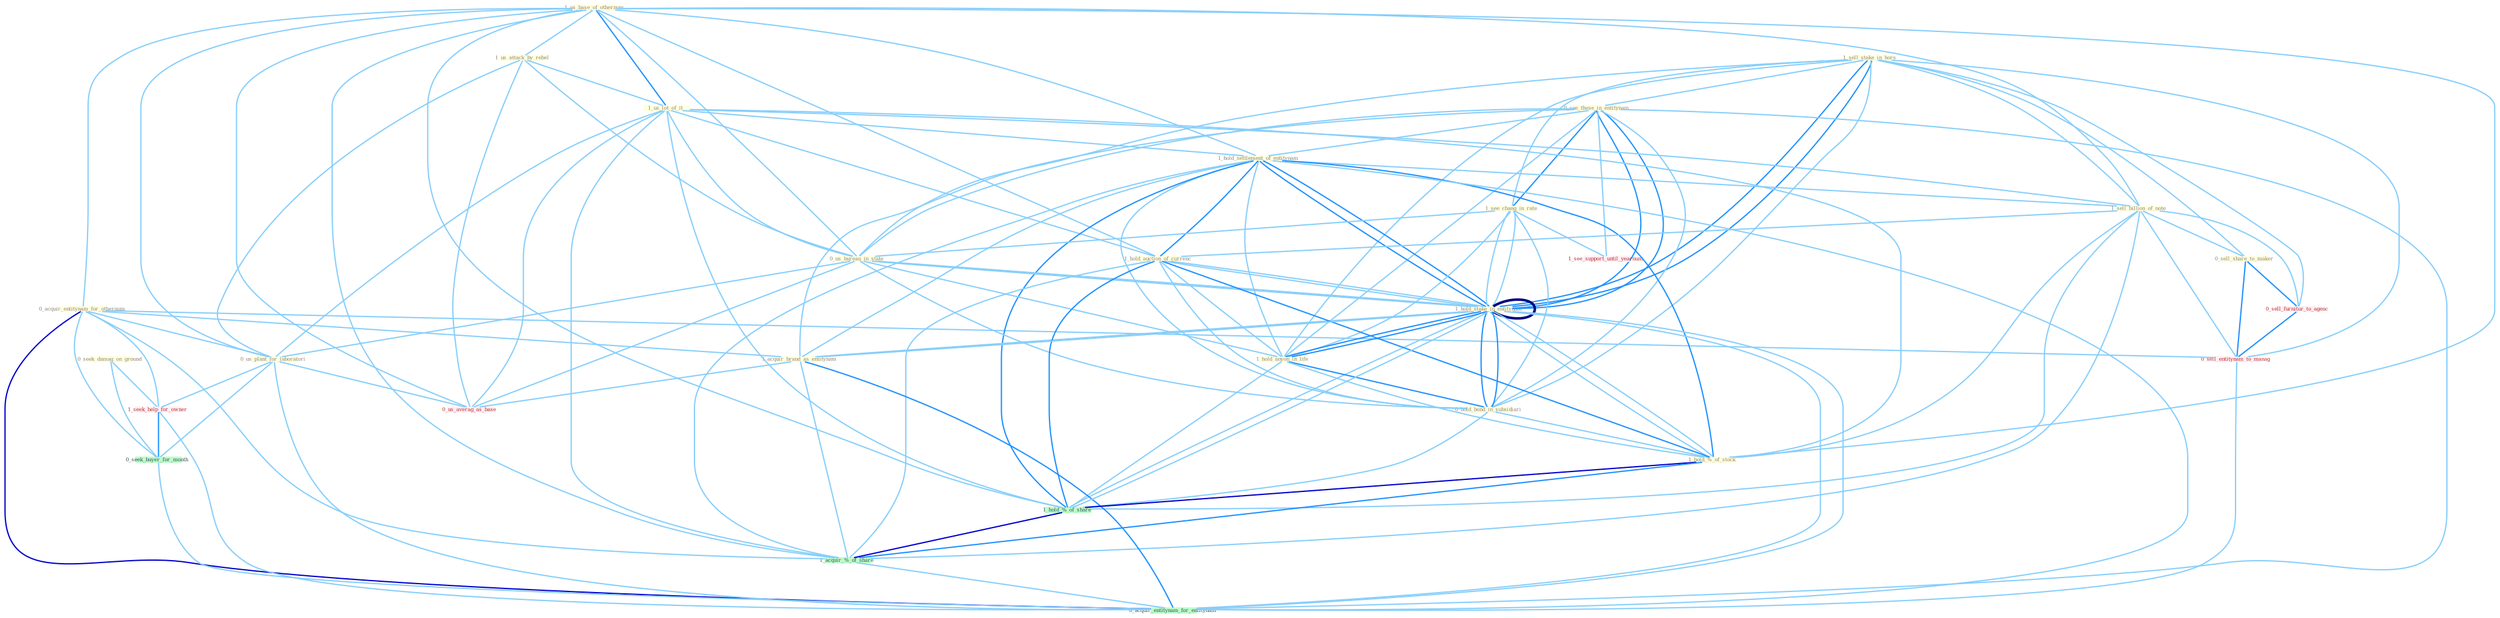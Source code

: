 Graph G{ 
    node
    [shape=polygon,style=filled,width=.5,height=.06,color="#BDFCC9",fixedsize=true,fontsize=4,
    fontcolor="#2f4f4f"];
    {node
    [color="#ffffe0", fontcolor="#8b7d6b"] "1_us_base_of_othernum " "1_sell_stake_in_hors " "0_see_these_in_entitynam " "1_us_attack_by_rebel " "1_us_lot_of_it " "0_acquir_entitynam_for_othernum " "1_hold_settlement_of_entitynam " "1_see_chang_in_rate " "0_us_bureau_in_state " "0_us_plant_for_laboratori " "1_sell_billion_of_note " "1_hold_stake_in_entitynam " "1_hold_anyon_in_life " "0_hold_bond_in_subsidiari " "1_hold_auction_of_currenc " "1_acquir_brand_as_entitynam " "1_hold_%_of_stock " "0_seek_damag_on_ground " "0_sell_share_to_maker "}
{node [color="#fff0f5", fontcolor="#b22222"] "1_seek_help_for_owner " "1_see_support_until_yearnum " "0_sell_furnitur_to_agenc " "0_us_averag_as_base " "0_sell_entitynam_to_manag "}
edge [color="#B0E2FF"];

	"1_us_base_of_othernum " -- "1_us_attack_by_rebel " [w="1", color="#87cefa" ];
	"1_us_base_of_othernum " -- "1_us_lot_of_it " [w="2", color="#1e90ff" , len=0.8];
	"1_us_base_of_othernum " -- "0_acquir_entitynam_for_othernum " [w="1", color="#87cefa" ];
	"1_us_base_of_othernum " -- "1_hold_settlement_of_entitynam " [w="1", color="#87cefa" ];
	"1_us_base_of_othernum " -- "0_us_bureau_in_state " [w="1", color="#87cefa" ];
	"1_us_base_of_othernum " -- "0_us_plant_for_laboratori " [w="1", color="#87cefa" ];
	"1_us_base_of_othernum " -- "1_sell_billion_of_note " [w="1", color="#87cefa" ];
	"1_us_base_of_othernum " -- "1_hold_auction_of_currenc " [w="1", color="#87cefa" ];
	"1_us_base_of_othernum " -- "1_hold_%_of_stock " [w="1", color="#87cefa" ];
	"1_us_base_of_othernum " -- "1_hold_%_of_share " [w="1", color="#87cefa" ];
	"1_us_base_of_othernum " -- "1_acquir_%_of_share " [w="1", color="#87cefa" ];
	"1_us_base_of_othernum " -- "0_us_averag_as_base " [w="1", color="#87cefa" ];
	"1_sell_stake_in_hors " -- "0_see_these_in_entitynam " [w="1", color="#87cefa" ];
	"1_sell_stake_in_hors " -- "1_see_chang_in_rate " [w="1", color="#87cefa" ];
	"1_sell_stake_in_hors " -- "0_us_bureau_in_state " [w="1", color="#87cefa" ];
	"1_sell_stake_in_hors " -- "1_sell_billion_of_note " [w="1", color="#87cefa" ];
	"1_sell_stake_in_hors " -- "1_hold_stake_in_entitynam " [w="2", color="#1e90ff" , len=0.8];
	"1_sell_stake_in_hors " -- "1_hold_anyon_in_life " [w="1", color="#87cefa" ];
	"1_sell_stake_in_hors " -- "0_hold_bond_in_subsidiari " [w="1", color="#87cefa" ];
	"1_sell_stake_in_hors " -- "0_sell_share_to_maker " [w="1", color="#87cefa" ];
	"1_sell_stake_in_hors " -- "1_hold_stake_in_entitynam " [w="2", color="#1e90ff" , len=0.8];
	"1_sell_stake_in_hors " -- "0_sell_furnitur_to_agenc " [w="1", color="#87cefa" ];
	"1_sell_stake_in_hors " -- "0_sell_entitynam_to_manag " [w="1", color="#87cefa" ];
	"0_see_these_in_entitynam " -- "1_hold_settlement_of_entitynam " [w="1", color="#87cefa" ];
	"0_see_these_in_entitynam " -- "1_see_chang_in_rate " [w="2", color="#1e90ff" , len=0.8];
	"0_see_these_in_entitynam " -- "0_us_bureau_in_state " [w="1", color="#87cefa" ];
	"0_see_these_in_entitynam " -- "1_hold_stake_in_entitynam " [w="2", color="#1e90ff" , len=0.8];
	"0_see_these_in_entitynam " -- "1_hold_anyon_in_life " [w="1", color="#87cefa" ];
	"0_see_these_in_entitynam " -- "0_hold_bond_in_subsidiari " [w="1", color="#87cefa" ];
	"0_see_these_in_entitynam " -- "1_acquir_brand_as_entitynam " [w="1", color="#87cefa" ];
	"0_see_these_in_entitynam " -- "1_hold_stake_in_entitynam " [w="2", color="#1e90ff" , len=0.8];
	"0_see_these_in_entitynam " -- "1_see_support_until_yearnum " [w="1", color="#87cefa" ];
	"0_see_these_in_entitynam " -- "0_acquir_entitynam_for_entitynam " [w="1", color="#87cefa" ];
	"1_us_attack_by_rebel " -- "1_us_lot_of_it " [w="1", color="#87cefa" ];
	"1_us_attack_by_rebel " -- "0_us_bureau_in_state " [w="1", color="#87cefa" ];
	"1_us_attack_by_rebel " -- "0_us_plant_for_laboratori " [w="1", color="#87cefa" ];
	"1_us_attack_by_rebel " -- "0_us_averag_as_base " [w="1", color="#87cefa" ];
	"1_us_lot_of_it " -- "1_hold_settlement_of_entitynam " [w="1", color="#87cefa" ];
	"1_us_lot_of_it " -- "0_us_bureau_in_state " [w="1", color="#87cefa" ];
	"1_us_lot_of_it " -- "0_us_plant_for_laboratori " [w="1", color="#87cefa" ];
	"1_us_lot_of_it " -- "1_sell_billion_of_note " [w="1", color="#87cefa" ];
	"1_us_lot_of_it " -- "1_hold_auction_of_currenc " [w="1", color="#87cefa" ];
	"1_us_lot_of_it " -- "1_hold_%_of_stock " [w="1", color="#87cefa" ];
	"1_us_lot_of_it " -- "1_hold_%_of_share " [w="1", color="#87cefa" ];
	"1_us_lot_of_it " -- "1_acquir_%_of_share " [w="1", color="#87cefa" ];
	"1_us_lot_of_it " -- "0_us_averag_as_base " [w="1", color="#87cefa" ];
	"0_acquir_entitynam_for_othernum " -- "0_us_plant_for_laboratori " [w="1", color="#87cefa" ];
	"0_acquir_entitynam_for_othernum " -- "1_acquir_brand_as_entitynam " [w="1", color="#87cefa" ];
	"0_acquir_entitynam_for_othernum " -- "1_seek_help_for_owner " [w="1", color="#87cefa" ];
	"0_acquir_entitynam_for_othernum " -- "0_seek_buyer_for_month " [w="1", color="#87cefa" ];
	"0_acquir_entitynam_for_othernum " -- "1_acquir_%_of_share " [w="1", color="#87cefa" ];
	"0_acquir_entitynam_for_othernum " -- "0_sell_entitynam_to_manag " [w="1", color="#87cefa" ];
	"0_acquir_entitynam_for_othernum " -- "0_acquir_entitynam_for_entitynam " [w="3", color="#0000cd" , len=0.6];
	"1_hold_settlement_of_entitynam " -- "1_sell_billion_of_note " [w="1", color="#87cefa" ];
	"1_hold_settlement_of_entitynam " -- "1_hold_stake_in_entitynam " [w="2", color="#1e90ff" , len=0.8];
	"1_hold_settlement_of_entitynam " -- "1_hold_anyon_in_life " [w="1", color="#87cefa" ];
	"1_hold_settlement_of_entitynam " -- "0_hold_bond_in_subsidiari " [w="1", color="#87cefa" ];
	"1_hold_settlement_of_entitynam " -- "1_hold_auction_of_currenc " [w="2", color="#1e90ff" , len=0.8];
	"1_hold_settlement_of_entitynam " -- "1_acquir_brand_as_entitynam " [w="1", color="#87cefa" ];
	"1_hold_settlement_of_entitynam " -- "1_hold_%_of_stock " [w="2", color="#1e90ff" , len=0.8];
	"1_hold_settlement_of_entitynam " -- "1_hold_%_of_share " [w="2", color="#1e90ff" , len=0.8];
	"1_hold_settlement_of_entitynam " -- "1_hold_stake_in_entitynam " [w="2", color="#1e90ff" , len=0.8];
	"1_hold_settlement_of_entitynam " -- "1_acquir_%_of_share " [w="1", color="#87cefa" ];
	"1_hold_settlement_of_entitynam " -- "0_acquir_entitynam_for_entitynam " [w="1", color="#87cefa" ];
	"1_see_chang_in_rate " -- "0_us_bureau_in_state " [w="1", color="#87cefa" ];
	"1_see_chang_in_rate " -- "1_hold_stake_in_entitynam " [w="1", color="#87cefa" ];
	"1_see_chang_in_rate " -- "1_hold_anyon_in_life " [w="1", color="#87cefa" ];
	"1_see_chang_in_rate " -- "0_hold_bond_in_subsidiari " [w="1", color="#87cefa" ];
	"1_see_chang_in_rate " -- "1_hold_stake_in_entitynam " [w="1", color="#87cefa" ];
	"1_see_chang_in_rate " -- "1_see_support_until_yearnum " [w="1", color="#87cefa" ];
	"0_us_bureau_in_state " -- "0_us_plant_for_laboratori " [w="1", color="#87cefa" ];
	"0_us_bureau_in_state " -- "1_hold_stake_in_entitynam " [w="1", color="#87cefa" ];
	"0_us_bureau_in_state " -- "1_hold_anyon_in_life " [w="1", color="#87cefa" ];
	"0_us_bureau_in_state " -- "0_hold_bond_in_subsidiari " [w="1", color="#87cefa" ];
	"0_us_bureau_in_state " -- "1_hold_stake_in_entitynam " [w="1", color="#87cefa" ];
	"0_us_bureau_in_state " -- "0_us_averag_as_base " [w="1", color="#87cefa" ];
	"0_us_plant_for_laboratori " -- "1_seek_help_for_owner " [w="1", color="#87cefa" ];
	"0_us_plant_for_laboratori " -- "0_seek_buyer_for_month " [w="1", color="#87cefa" ];
	"0_us_plant_for_laboratori " -- "0_us_averag_as_base " [w="1", color="#87cefa" ];
	"0_us_plant_for_laboratori " -- "0_acquir_entitynam_for_entitynam " [w="1", color="#87cefa" ];
	"1_sell_billion_of_note " -- "1_hold_auction_of_currenc " [w="1", color="#87cefa" ];
	"1_sell_billion_of_note " -- "1_hold_%_of_stock " [w="1", color="#87cefa" ];
	"1_sell_billion_of_note " -- "0_sell_share_to_maker " [w="1", color="#87cefa" ];
	"1_sell_billion_of_note " -- "1_hold_%_of_share " [w="1", color="#87cefa" ];
	"1_sell_billion_of_note " -- "1_acquir_%_of_share " [w="1", color="#87cefa" ];
	"1_sell_billion_of_note " -- "0_sell_furnitur_to_agenc " [w="1", color="#87cefa" ];
	"1_sell_billion_of_note " -- "0_sell_entitynam_to_manag " [w="1", color="#87cefa" ];
	"1_hold_stake_in_entitynam " -- "1_hold_anyon_in_life " [w="2", color="#1e90ff" , len=0.8];
	"1_hold_stake_in_entitynam " -- "0_hold_bond_in_subsidiari " [w="2", color="#1e90ff" , len=0.8];
	"1_hold_stake_in_entitynam " -- "1_hold_auction_of_currenc " [w="1", color="#87cefa" ];
	"1_hold_stake_in_entitynam " -- "1_acquir_brand_as_entitynam " [w="1", color="#87cefa" ];
	"1_hold_stake_in_entitynam " -- "1_hold_%_of_stock " [w="1", color="#87cefa" ];
	"1_hold_stake_in_entitynam " -- "1_hold_%_of_share " [w="1", color="#87cefa" ];
	"1_hold_stake_in_entitynam " -- "1_hold_stake_in_entitynam " [w="4", style=bold, color="#000080", len=0.4];
	"1_hold_stake_in_entitynam " -- "0_acquir_entitynam_for_entitynam " [w="1", color="#87cefa" ];
	"1_hold_anyon_in_life " -- "0_hold_bond_in_subsidiari " [w="2", color="#1e90ff" , len=0.8];
	"1_hold_anyon_in_life " -- "1_hold_auction_of_currenc " [w="1", color="#87cefa" ];
	"1_hold_anyon_in_life " -- "1_hold_%_of_stock " [w="1", color="#87cefa" ];
	"1_hold_anyon_in_life " -- "1_hold_%_of_share " [w="1", color="#87cefa" ];
	"1_hold_anyon_in_life " -- "1_hold_stake_in_entitynam " [w="2", color="#1e90ff" , len=0.8];
	"0_hold_bond_in_subsidiari " -- "1_hold_auction_of_currenc " [w="1", color="#87cefa" ];
	"0_hold_bond_in_subsidiari " -- "1_hold_%_of_stock " [w="1", color="#87cefa" ];
	"0_hold_bond_in_subsidiari " -- "1_hold_%_of_share " [w="1", color="#87cefa" ];
	"0_hold_bond_in_subsidiari " -- "1_hold_stake_in_entitynam " [w="2", color="#1e90ff" , len=0.8];
	"1_hold_auction_of_currenc " -- "1_hold_%_of_stock " [w="2", color="#1e90ff" , len=0.8];
	"1_hold_auction_of_currenc " -- "1_hold_%_of_share " [w="2", color="#1e90ff" , len=0.8];
	"1_hold_auction_of_currenc " -- "1_hold_stake_in_entitynam " [w="1", color="#87cefa" ];
	"1_hold_auction_of_currenc " -- "1_acquir_%_of_share " [w="1", color="#87cefa" ];
	"1_acquir_brand_as_entitynam " -- "1_hold_stake_in_entitynam " [w="1", color="#87cefa" ];
	"1_acquir_brand_as_entitynam " -- "1_acquir_%_of_share " [w="1", color="#87cefa" ];
	"1_acquir_brand_as_entitynam " -- "0_us_averag_as_base " [w="1", color="#87cefa" ];
	"1_acquir_brand_as_entitynam " -- "0_acquir_entitynam_for_entitynam " [w="2", color="#1e90ff" , len=0.8];
	"1_hold_%_of_stock " -- "1_hold_%_of_share " [w="3", color="#0000cd" , len=0.6];
	"1_hold_%_of_stock " -- "1_hold_stake_in_entitynam " [w="1", color="#87cefa" ];
	"1_hold_%_of_stock " -- "1_acquir_%_of_share " [w="2", color="#1e90ff" , len=0.8];
	"0_seek_damag_on_ground " -- "1_seek_help_for_owner " [w="1", color="#87cefa" ];
	"0_seek_damag_on_ground " -- "0_seek_buyer_for_month " [w="1", color="#87cefa" ];
	"0_sell_share_to_maker " -- "0_sell_furnitur_to_agenc " [w="2", color="#1e90ff" , len=0.8];
	"0_sell_share_to_maker " -- "0_sell_entitynam_to_manag " [w="2", color="#1e90ff" , len=0.8];
	"1_hold_%_of_share " -- "1_hold_stake_in_entitynam " [w="1", color="#87cefa" ];
	"1_hold_%_of_share " -- "1_acquir_%_of_share " [w="3", color="#0000cd" , len=0.6];
	"1_hold_stake_in_entitynam " -- "0_acquir_entitynam_for_entitynam " [w="1", color="#87cefa" ];
	"1_seek_help_for_owner " -- "0_seek_buyer_for_month " [w="2", color="#1e90ff" , len=0.8];
	"1_seek_help_for_owner " -- "0_acquir_entitynam_for_entitynam " [w="1", color="#87cefa" ];
	"0_seek_buyer_for_month " -- "0_acquir_entitynam_for_entitynam " [w="1", color="#87cefa" ];
	"1_acquir_%_of_share " -- "0_acquir_entitynam_for_entitynam " [w="1", color="#87cefa" ];
	"0_sell_furnitur_to_agenc " -- "0_sell_entitynam_to_manag " [w="2", color="#1e90ff" , len=0.8];
	"0_sell_entitynam_to_manag " -- "0_acquir_entitynam_for_entitynam " [w="1", color="#87cefa" ];
}